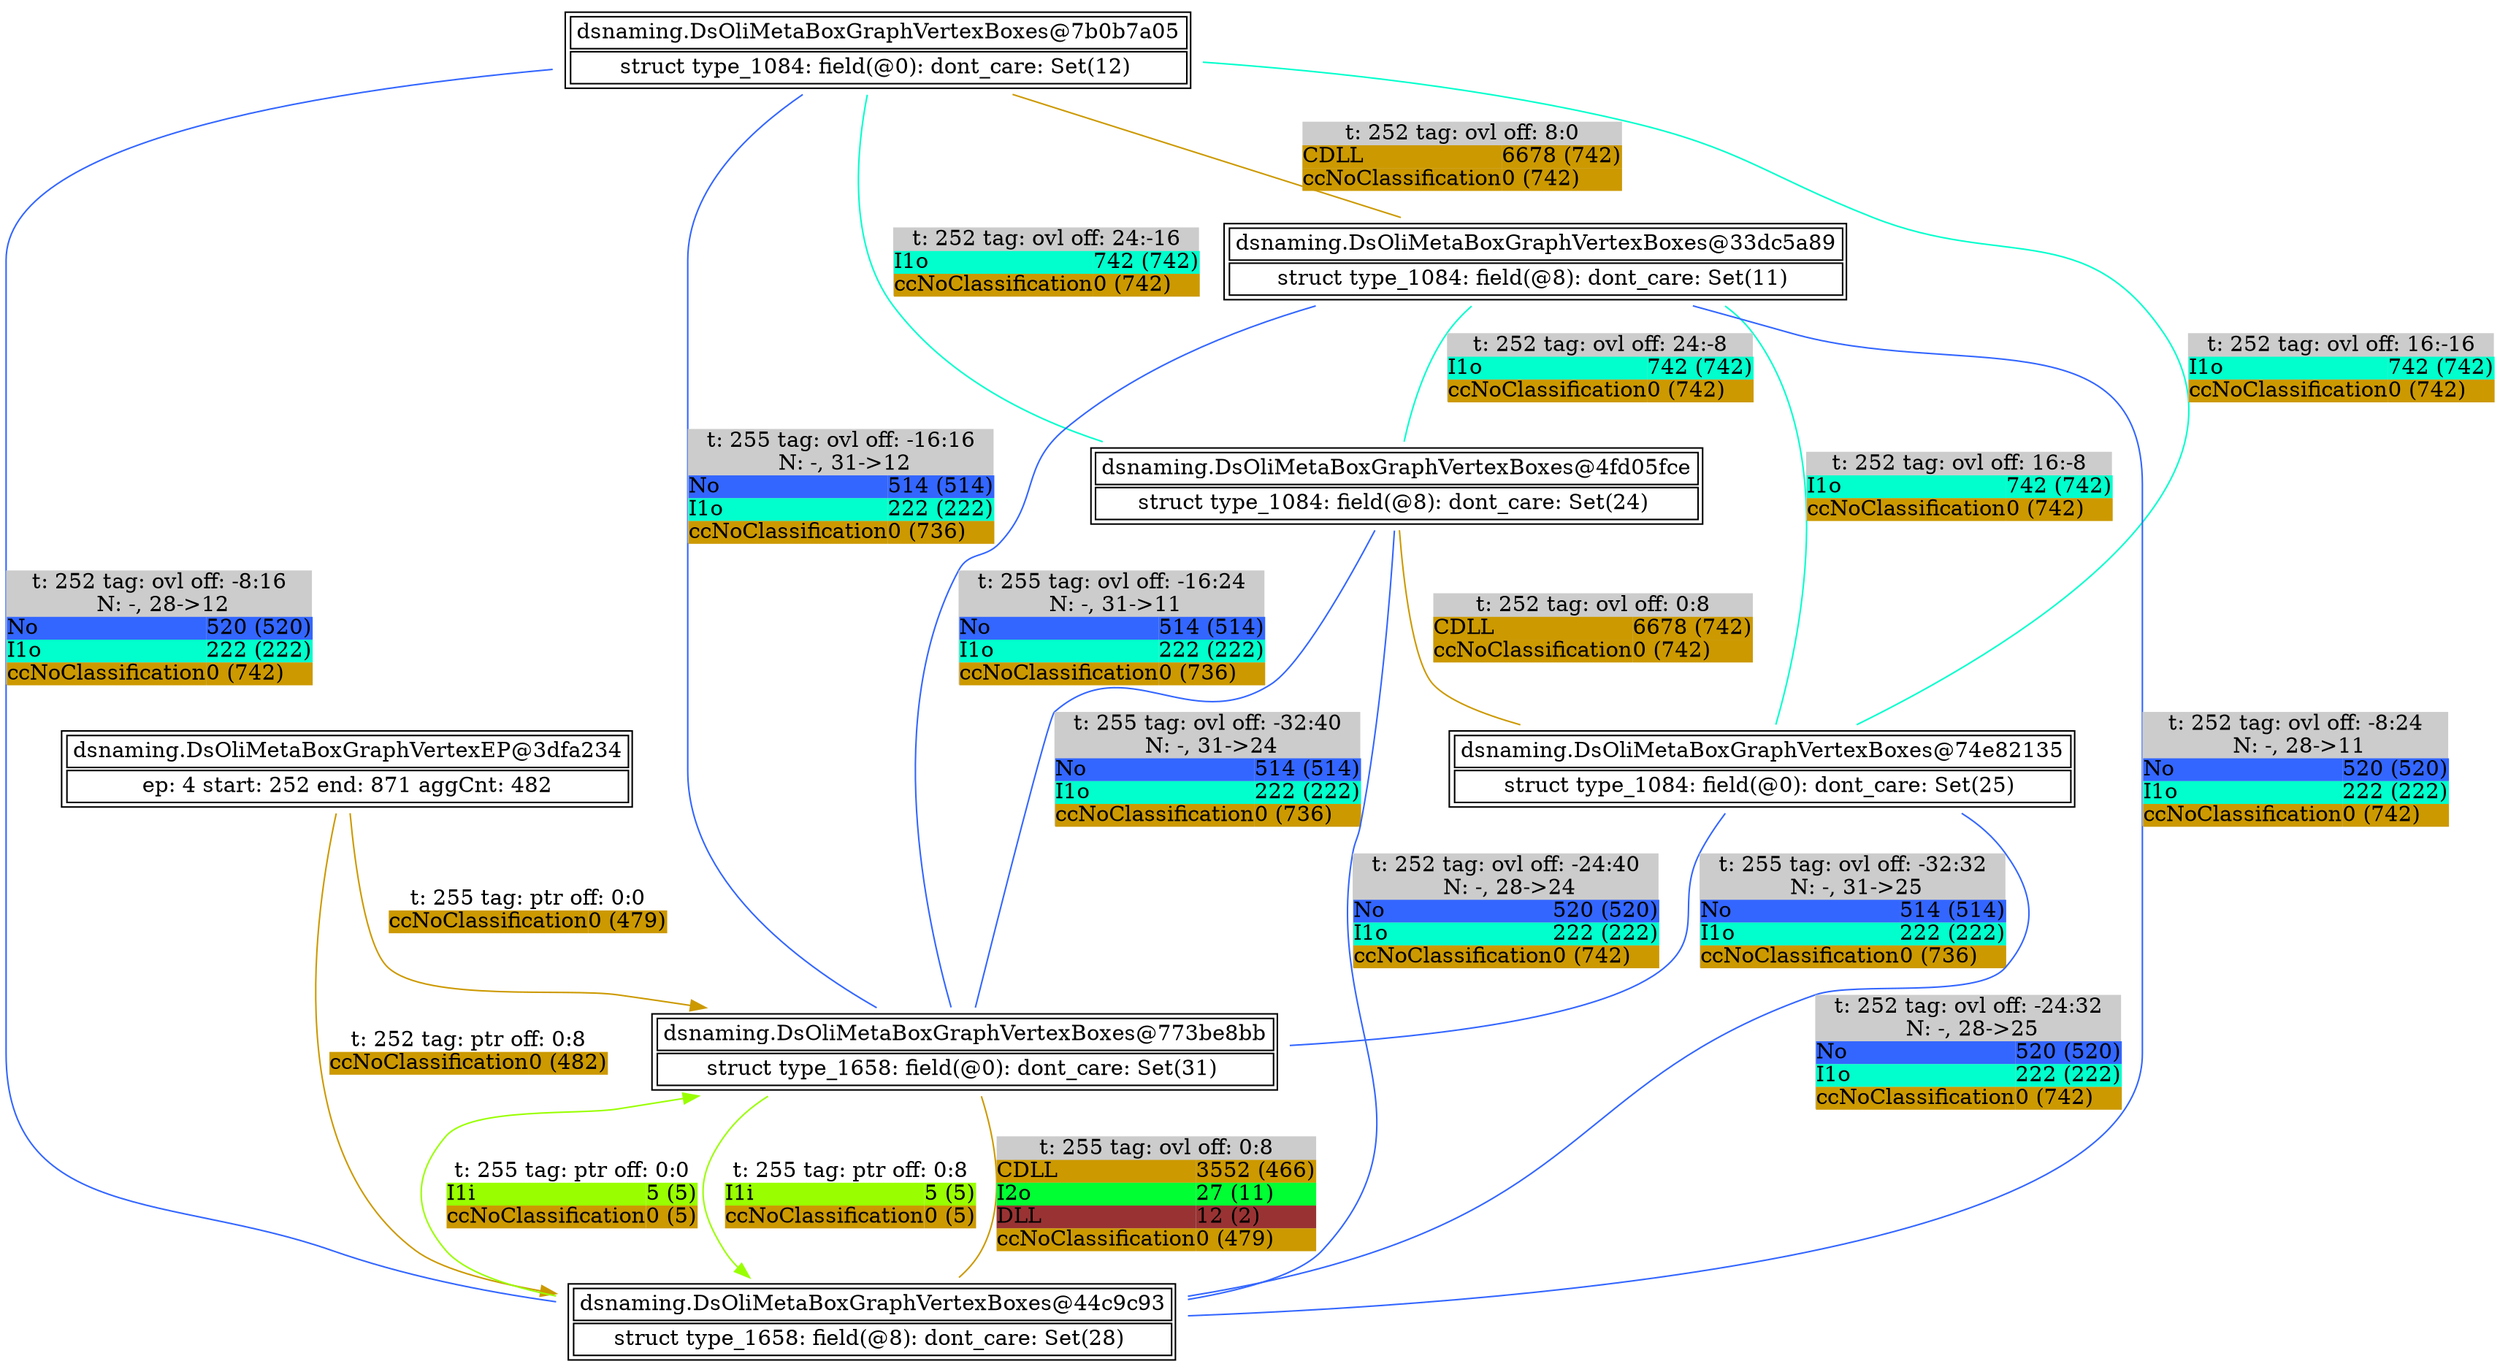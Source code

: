 digraph G {
	"dsnaming.DsOliMetaBoxGraphVertexEP@3dfa234" -> "dsnaming.DsOliMetaBoxGraphVertexBoxes@773be8bb" [color = "#CC9900", label = <<TABLE BORDER="0" ALIGN="left" COLOR="black" CELLBORDER="0"  CELLPADDING="0" CELLSPACING="0"><TR><TD COLSPAN="2">t: 255 tag: ptr off: 0:0</TD></TR><TR><TD ALIGN="left" BGCOLOR="#CC9900">ccNoClassification</TD><TD ALIGN="left" BGCOLOR="#CC9900">0 (479)</TD></TR></TABLE>>]
	"dsnaming.DsOliMetaBoxGraphVertexBoxes@7b0b7a05" -> "dsnaming.DsOliMetaBoxGraphVertexBoxes@74e82135" [dir = none, label = <<TABLE BORDER="0" ALIGN="left" BGCOLOR="#CCCCCC" COLOR="black" CELLBORDER="0" CELLPADDING="0" CELLSPACING="0"><TR><TD COLSPAN="2">t: 252 tag: ovl off: 16:-16</TD></TR><TR><TD ALIGN="left" BGCOLOR="#00FFCC">I1o</TD><TD ALIGN="left" BGCOLOR="#00FFCC">742 (742)</TD></TR><TR><TD ALIGN="left" BGCOLOR="#CC9900">ccNoClassification</TD><TD ALIGN="left" BGCOLOR="#CC9900">0 (742)</TD></TR></TABLE>>, color = "#00FFCC"]
	"dsnaming.DsOliMetaBoxGraphVertexBoxes@44c9c93" -> "dsnaming.DsOliMetaBoxGraphVertexBoxes@773be8bb" [dir = none, label = <<TABLE BORDER="0" ALIGN="left" BGCOLOR="#CCCCCC" COLOR="black" CELLBORDER="0" CELLPADDING="0" CELLSPACING="0"><TR><TD COLSPAN="2">t: 255 tag: ovl off: 0:8</TD></TR><TR><TD ALIGN="left" BGCOLOR="#CC9900">CDLL</TD><TD ALIGN="left" BGCOLOR="#CC9900">3552 (466)</TD></TR><TR><TD ALIGN="left" BGCOLOR="#00FF33">I2o</TD><TD ALIGN="left" BGCOLOR="#00FF33">27 (11)</TD></TR><TR><TD ALIGN="left" BGCOLOR="#993333">DLL</TD><TD ALIGN="left" BGCOLOR="#993333">12 (2)</TD></TR><TR><TD ALIGN="left" BGCOLOR="#CC9900">ccNoClassification</TD><TD ALIGN="left" BGCOLOR="#CC9900">0 (479)</TD></TR></TABLE>>, color = "#CC9900"]
	"dsnaming.DsOliMetaBoxGraphVertexBoxes@7b0b7a05" -> "dsnaming.DsOliMetaBoxGraphVertexBoxes@33dc5a89" [dir = none, label = <<TABLE BORDER="0" ALIGN="left" BGCOLOR="#CCCCCC" COLOR="black" CELLBORDER="0" CELLPADDING="0" CELLSPACING="0"><TR><TD COLSPAN="2">t: 252 tag: ovl off: 8:0</TD></TR><TR><TD ALIGN="left" BGCOLOR="#CC9900">CDLL</TD><TD ALIGN="left" BGCOLOR="#CC9900">6678 (742)</TD></TR><TR><TD ALIGN="left" BGCOLOR="#CC9900">ccNoClassification</TD><TD ALIGN="left" BGCOLOR="#CC9900">0 (742)</TD></TR></TABLE>>, color = "#CC9900"]
	"dsnaming.DsOliMetaBoxGraphVertexBoxes@7b0b7a05" -> "dsnaming.DsOliMetaBoxGraphVertexBoxes@4fd05fce" [dir = none, label = <<TABLE BORDER="0" ALIGN="left" BGCOLOR="#CCCCCC" COLOR="black" CELLBORDER="0" CELLPADDING="0" CELLSPACING="0"><TR><TD COLSPAN="2">t: 252 tag: ovl off: 24:-16</TD></TR><TR><TD ALIGN="left" BGCOLOR="#00FFCC">I1o</TD><TD ALIGN="left" BGCOLOR="#00FFCC">742 (742)</TD></TR><TR><TD ALIGN="left" BGCOLOR="#CC9900">ccNoClassification</TD><TD ALIGN="left" BGCOLOR="#CC9900">0 (742)</TD></TR></TABLE>>, color = "#00FFCC"]
	"dsnaming.DsOliMetaBoxGraphVertexBoxes@33dc5a89" -> "dsnaming.DsOliMetaBoxGraphVertexBoxes@4fd05fce" [dir = none, label = <<TABLE BORDER="0" ALIGN="left" BGCOLOR="#CCCCCC" COLOR="black" CELLBORDER="0" CELLPADDING="0" CELLSPACING="0"><TR><TD COLSPAN="2">t: 252 tag: ovl off: 24:-8</TD></TR><TR><TD ALIGN="left" BGCOLOR="#00FFCC">I1o</TD><TD ALIGN="left" BGCOLOR="#00FFCC">742 (742)</TD></TR><TR><TD ALIGN="left" BGCOLOR="#CC9900">ccNoClassification</TD><TD ALIGN="left" BGCOLOR="#CC9900">0 (742)</TD></TR></TABLE>>, color = "#00FFCC"]
	"dsnaming.DsOliMetaBoxGraphVertexBoxes@7b0b7a05" -> "dsnaming.DsOliMetaBoxGraphVertexBoxes@773be8bb" [dir = none, label = <<TABLE BORDER="0" ALIGN="left" BGCOLOR="#CCCCCC" COLOR="black" CELLBORDER="0" CELLPADDING="0" CELLSPACING="0"><TR><TD COLSPAN="2">t: 255 tag: ovl off: -16:16</TD></TR><TR><TD COLSPAN="2"> N: -, 31-&gt;12</TD></TR><TR><TD ALIGN="left" BGCOLOR="#3366FF">No</TD><TD ALIGN="left" BGCOLOR="#3366FF">514 (514)</TD></TR><TR><TD ALIGN="left" BGCOLOR="#00FFCC">I1o</TD><TD ALIGN="left" BGCOLOR="#00FFCC">222 (222)</TD></TR><TR><TD ALIGN="left" BGCOLOR="#CC9900">ccNoClassification</TD><TD ALIGN="left" BGCOLOR="#CC9900">0 (736)</TD></TR></TABLE>>, color = "#3366FF"]
	"dsnaming.DsOliMetaBoxGraphVertexBoxes@7b0b7a05" -> "dsnaming.DsOliMetaBoxGraphVertexBoxes@44c9c93" [dir = none, label = <<TABLE BORDER="0" ALIGN="left" BGCOLOR="#CCCCCC" COLOR="black" CELLBORDER="0" CELLPADDING="0" CELLSPACING="0"><TR><TD COLSPAN="2">t: 252 tag: ovl off: -8:16</TD></TR><TR><TD COLSPAN="2"> N: -, 28-&gt;12</TD></TR><TR><TD ALIGN="left" BGCOLOR="#3366FF">No</TD><TD ALIGN="left" BGCOLOR="#3366FF">520 (520)</TD></TR><TR><TD ALIGN="left" BGCOLOR="#00FFCC">I1o</TD><TD ALIGN="left" BGCOLOR="#00FFCC">222 (222)</TD></TR><TR><TD ALIGN="left" BGCOLOR="#CC9900">ccNoClassification</TD><TD ALIGN="left" BGCOLOR="#CC9900">0 (742)</TD></TR></TABLE>>, color = "#3366FF"]
	"dsnaming.DsOliMetaBoxGraphVertexBoxes@74e82135" -> "dsnaming.DsOliMetaBoxGraphVertexBoxes@44c9c93" [dir = none, label = <<TABLE BORDER="0" ALIGN="left" BGCOLOR="#CCCCCC" COLOR="black" CELLBORDER="0" CELLPADDING="0" CELLSPACING="0"><TR><TD COLSPAN="2">t: 252 tag: ovl off: -24:32</TD></TR><TR><TD COLSPAN="2"> N: -, 28-&gt;25</TD></TR><TR><TD ALIGN="left" BGCOLOR="#3366FF">No</TD><TD ALIGN="left" BGCOLOR="#3366FF">520 (520)</TD></TR><TR><TD ALIGN="left" BGCOLOR="#00FFCC">I1o</TD><TD ALIGN="left" BGCOLOR="#00FFCC">222 (222)</TD></TR><TR><TD ALIGN="left" BGCOLOR="#CC9900">ccNoClassification</TD><TD ALIGN="left" BGCOLOR="#CC9900">0 (742)</TD></TR></TABLE>>, color = "#3366FF"]
	"dsnaming.DsOliMetaBoxGraphVertexBoxes@74e82135" -> "dsnaming.DsOliMetaBoxGraphVertexBoxes@773be8bb" [dir = none, label = <<TABLE BORDER="0" ALIGN="left" BGCOLOR="#CCCCCC" COLOR="black" CELLBORDER="0" CELLPADDING="0" CELLSPACING="0"><TR><TD COLSPAN="2">t: 255 tag: ovl off: -32:32</TD></TR><TR><TD COLSPAN="2"> N: -, 31-&gt;25</TD></TR><TR><TD ALIGN="left" BGCOLOR="#3366FF">No</TD><TD ALIGN="left" BGCOLOR="#3366FF">514 (514)</TD></TR><TR><TD ALIGN="left" BGCOLOR="#00FFCC">I1o</TD><TD ALIGN="left" BGCOLOR="#00FFCC">222 (222)</TD></TR><TR><TD ALIGN="left" BGCOLOR="#CC9900">ccNoClassification</TD><TD ALIGN="left" BGCOLOR="#CC9900">0 (736)</TD></TR></TABLE>>, color = "#3366FF"]
	"dsnaming.DsOliMetaBoxGraphVertexBoxes@4fd05fce" -> "dsnaming.DsOliMetaBoxGraphVertexBoxes@44c9c93" [dir = none, label = <<TABLE BORDER="0" ALIGN="left" BGCOLOR="#CCCCCC" COLOR="black" CELLBORDER="0" CELLPADDING="0" CELLSPACING="0"><TR><TD COLSPAN="2">t: 252 tag: ovl off: -24:40</TD></TR><TR><TD COLSPAN="2"> N: -, 28-&gt;24</TD></TR><TR><TD ALIGN="left" BGCOLOR="#3366FF">No</TD><TD ALIGN="left" BGCOLOR="#3366FF">520 (520)</TD></TR><TR><TD ALIGN="left" BGCOLOR="#00FFCC">I1o</TD><TD ALIGN="left" BGCOLOR="#00FFCC">222 (222)</TD></TR><TR><TD ALIGN="left" BGCOLOR="#CC9900">ccNoClassification</TD><TD ALIGN="left" BGCOLOR="#CC9900">0 (742)</TD></TR></TABLE>>, color = "#3366FF"]
	"dsnaming.DsOliMetaBoxGraphVertexBoxes@33dc5a89" -> "dsnaming.DsOliMetaBoxGraphVertexBoxes@74e82135" [dir = none, label = <<TABLE BORDER="0" ALIGN="left" BGCOLOR="#CCCCCC" COLOR="black" CELLBORDER="0" CELLPADDING="0" CELLSPACING="0"><TR><TD COLSPAN="2">t: 252 tag: ovl off: 16:-8</TD></TR><TR><TD ALIGN="left" BGCOLOR="#00FFCC">I1o</TD><TD ALIGN="left" BGCOLOR="#00FFCC">742 (742)</TD></TR><TR><TD ALIGN="left" BGCOLOR="#CC9900">ccNoClassification</TD><TD ALIGN="left" BGCOLOR="#CC9900">0 (742)</TD></TR></TABLE>>, color = "#00FFCC"]
	"dsnaming.DsOliMetaBoxGraphVertexBoxes@33dc5a89" -> "dsnaming.DsOliMetaBoxGraphVertexBoxes@44c9c93" [dir = none, label = <<TABLE BORDER="0" ALIGN="left" BGCOLOR="#CCCCCC" COLOR="black" CELLBORDER="0" CELLPADDING="0" CELLSPACING="0"><TR><TD COLSPAN="2">t: 252 tag: ovl off: -8:24</TD></TR><TR><TD COLSPAN="2"> N: -, 28-&gt;11</TD></TR><TR><TD ALIGN="left" BGCOLOR="#3366FF">No</TD><TD ALIGN="left" BGCOLOR="#3366FF">520 (520)</TD></TR><TR><TD ALIGN="left" BGCOLOR="#00FFCC">I1o</TD><TD ALIGN="left" BGCOLOR="#00FFCC">222 (222)</TD></TR><TR><TD ALIGN="left" BGCOLOR="#CC9900">ccNoClassification</TD><TD ALIGN="left" BGCOLOR="#CC9900">0 (742)</TD></TR></TABLE>>, color = "#3366FF"]
	"dsnaming.DsOliMetaBoxGraphVertexBoxes@773be8bb" -> "dsnaming.DsOliMetaBoxGraphVertexBoxes@44c9c93" [color = "#99FF00", label = <<TABLE BORDER="0" ALIGN="left" COLOR="black" CELLBORDER="0"  CELLPADDING="0" CELLSPACING="0"><TR><TD COLSPAN="2">t: 255 tag: ptr off: 0:8</TD></TR><TR><TD ALIGN="left" BGCOLOR="#99FF00">I1i</TD><TD ALIGN="left" BGCOLOR="#99FF00">5 (5)</TD></TR><TR><TD ALIGN="left" BGCOLOR="#CC9900">ccNoClassification</TD><TD ALIGN="left" BGCOLOR="#CC9900">0 (5)</TD></TR></TABLE>>]
	"dsnaming.DsOliMetaBoxGraphVertexBoxes@4fd05fce" -> "dsnaming.DsOliMetaBoxGraphVertexBoxes@74e82135" [dir = none, label = <<TABLE BORDER="0" ALIGN="left" BGCOLOR="#CCCCCC" COLOR="black" CELLBORDER="0" CELLPADDING="0" CELLSPACING="0"><TR><TD COLSPAN="2">t: 252 tag: ovl off: 0:8</TD></TR><TR><TD ALIGN="left" BGCOLOR="#CC9900">CDLL</TD><TD ALIGN="left" BGCOLOR="#CC9900">6678 (742)</TD></TR><TR><TD ALIGN="left" BGCOLOR="#CC9900">ccNoClassification</TD><TD ALIGN="left" BGCOLOR="#CC9900">0 (742)</TD></TR></TABLE>>, color = "#CC9900"]
	"dsnaming.DsOliMetaBoxGraphVertexBoxes@44c9c93" -> "dsnaming.DsOliMetaBoxGraphVertexBoxes@773be8bb" [color = "#99FF00", label = <<TABLE BORDER="0" ALIGN="left" COLOR="black" CELLBORDER="0"  CELLPADDING="0" CELLSPACING="0"><TR><TD COLSPAN="2">t: 255 tag: ptr off: 0:0</TD></TR><TR><TD ALIGN="left" BGCOLOR="#99FF00">I1i</TD><TD ALIGN="left" BGCOLOR="#99FF00">5 (5)</TD></TR><TR><TD ALIGN="left" BGCOLOR="#CC9900">ccNoClassification</TD><TD ALIGN="left" BGCOLOR="#CC9900">0 (5)</TD></TR></TABLE>>]
	"dsnaming.DsOliMetaBoxGraphVertexBoxes@33dc5a89" -> "dsnaming.DsOliMetaBoxGraphVertexBoxes@773be8bb" [dir = none, label = <<TABLE BORDER="0" ALIGN="left" BGCOLOR="#CCCCCC" COLOR="black" CELLBORDER="0" CELLPADDING="0" CELLSPACING="0"><TR><TD COLSPAN="2">t: 255 tag: ovl off: -16:24</TD></TR><TR><TD COLSPAN="2"> N: -, 31-&gt;11</TD></TR><TR><TD ALIGN="left" BGCOLOR="#3366FF">No</TD><TD ALIGN="left" BGCOLOR="#3366FF">514 (514)</TD></TR><TR><TD ALIGN="left" BGCOLOR="#00FFCC">I1o</TD><TD ALIGN="left" BGCOLOR="#00FFCC">222 (222)</TD></TR><TR><TD ALIGN="left" BGCOLOR="#CC9900">ccNoClassification</TD><TD ALIGN="left" BGCOLOR="#CC9900">0 (736)</TD></TR></TABLE>>, color = "#3366FF"]
	"dsnaming.DsOliMetaBoxGraphVertexEP@3dfa234" -> "dsnaming.DsOliMetaBoxGraphVertexBoxes@44c9c93" [color = "#CC9900", label = <<TABLE BORDER="0" ALIGN="left" COLOR="black" CELLBORDER="0"  CELLPADDING="0" CELLSPACING="0"><TR><TD COLSPAN="2">t: 252 tag: ptr off: 0:8</TD></TR><TR><TD ALIGN="left" BGCOLOR="#CC9900">ccNoClassification</TD><TD ALIGN="left" BGCOLOR="#CC9900">0 (482)</TD></TR></TABLE>>]
	"dsnaming.DsOliMetaBoxGraphVertexBoxes@4fd05fce" -> "dsnaming.DsOliMetaBoxGraphVertexBoxes@773be8bb" [dir = none, label = <<TABLE BORDER="0" ALIGN="left" BGCOLOR="#CCCCCC" COLOR="black" CELLBORDER="0" CELLPADDING="0" CELLSPACING="0"><TR><TD COLSPAN="2">t: 255 tag: ovl off: -32:40</TD></TR><TR><TD COLSPAN="2"> N: -, 31-&gt;24</TD></TR><TR><TD ALIGN="left" BGCOLOR="#3366FF">No</TD><TD ALIGN="left" BGCOLOR="#3366FF">514 (514)</TD></TR><TR><TD ALIGN="left" BGCOLOR="#00FFCC">I1o</TD><TD ALIGN="left" BGCOLOR="#00FFCC">222 (222)</TD></TR><TR><TD ALIGN="left" BGCOLOR="#CC9900">ccNoClassification</TD><TD ALIGN="left" BGCOLOR="#CC9900">0 (736)</TD></TR></TABLE>>, color = "#3366FF"]
	subgraph connected_vertices {
		rankdir = LR
		"dsnaming.DsOliMetaBoxGraphVertexBoxes@773be8bb"  [label = <<TABLE><TR><TD COLSPAN="2">dsnaming.DsOliMetaBoxGraphVertexBoxes@773be8bb</TD></TR><TR><TD COLSPAN="2">struct type_1658: field(@0): dont_care: Set(31) </TD></TR></TABLE>>, shape = none]
		"dsnaming.DsOliMetaBoxGraphVertexEP@3dfa234"  [label = <<TABLE><TR><TD COLSPAN="2">dsnaming.DsOliMetaBoxGraphVertexEP@3dfa234</TD></TR><TR><TD COLSPAN="2">ep: 4 start: 252 end: 871 aggCnt: 482</TD></TR></TABLE>>, shape = none]
		"dsnaming.DsOliMetaBoxGraphVertexBoxes@74e82135"  [label = <<TABLE><TR><TD COLSPAN="2">dsnaming.DsOliMetaBoxGraphVertexBoxes@74e82135</TD></TR><TR><TD COLSPAN="2">struct type_1084: field(@0): dont_care: Set(25) </TD></TR></TABLE>>, shape = none]
		"dsnaming.DsOliMetaBoxGraphVertexBoxes@33dc5a89"  [label = <<TABLE><TR><TD COLSPAN="2">dsnaming.DsOliMetaBoxGraphVertexBoxes@33dc5a89</TD></TR><TR><TD COLSPAN="2">struct type_1084: field(@8): dont_care: Set(11) </TD></TR></TABLE>>, shape = none]
		"dsnaming.DsOliMetaBoxGraphVertexBoxes@4fd05fce"  [label = <<TABLE><TR><TD COLSPAN="2">dsnaming.DsOliMetaBoxGraphVertexBoxes@4fd05fce</TD></TR><TR><TD COLSPAN="2">struct type_1084: field(@8): dont_care: Set(24) </TD></TR></TABLE>>, shape = none]
		"dsnaming.DsOliMetaBoxGraphVertexBoxes@7b0b7a05"  [label = <<TABLE><TR><TD COLSPAN="2">dsnaming.DsOliMetaBoxGraphVertexBoxes@7b0b7a05</TD></TR><TR><TD COLSPAN="2">struct type_1084: field(@0): dont_care: Set(12) </TD></TR></TABLE>>, shape = none]
		"dsnaming.DsOliMetaBoxGraphVertexBoxes@44c9c93"  [label = <<TABLE><TR><TD COLSPAN="2">dsnaming.DsOliMetaBoxGraphVertexBoxes@44c9c93</TD></TR><TR><TD COLSPAN="2">struct type_1658: field(@8): dont_care: Set(28) </TD></TR></TABLE>>, shape = none]
	}
}